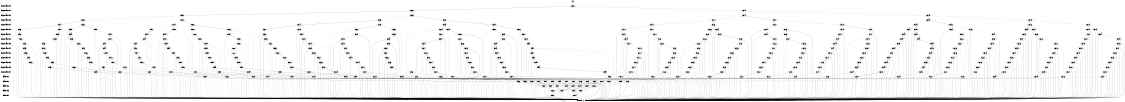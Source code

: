 digraph "DD" {
size = "7.5,10"
center = true;
edge [dir = none];
{ node [shape = plaintext];
  edge [style = invis];
  "CONST NODES" [style = invis];
" impl_pre0_fact1_bit0 " -> " impl_pre0_fact1_bit1 " -> " impl_pre0_fact1_bit2 " -> " impl_pre0_fact1_bit3 " -> " impl_pre0_fact1_bit4 " -> " impl_pre1_fact1_bit0 " -> " impl_pre1_fact1_bit1 " -> " impl_pre1_fact1_bit2 " -> " impl_pre1_fact1_bit3 " -> " impl_pre1_fact1_bit4 " -> " impl_pre2_fact1_bit0 " -> " impl_pre2_fact1_bit1 " -> " impl_pre2_fact1_bit2 " -> " impl_pre2_fact1_bit3 " -> " impl_pre2_fact1_bit4 " -> " eff_fact1_bit0 " -> " eff_fact1_bit1 " -> " eff_fact1_bit2 " -> " eff_fact1_bit3 " -> " eff_fact1_bit4 " -> "CONST NODES"; 
}
{ rank = same; node [shape = box]; edge [style = invis];
"F0"; }
{ rank = same; " impl_pre0_fact1_bit0 ";
"0x31e0";
}
{ rank = same; " impl_pre0_fact1_bit1 ";
"0x31df";
"0x3060";
}
{ rank = same; " impl_pre0_fact1_bit2 ";
"0x31de";
"0x317f";
"0x305f";
"0x2f8e";
}
{ rank = same; " impl_pre0_fact1_bit3 ";
"0x305e";
"0x2f8d";
"0x31ae";
"0x31dd";
"0x2f1e";
"0x314f";
"0x302b";
"0x317e";
}
{ rank = same; " impl_pre0_fact1_bit4 ";
"0x3137";
"0x31ad";
"0x305d";
"0x3166";
"0x31dc";
"0x2f1d";
"0x314e";
"0x317d";
"0x300f";
"0x2f71";
"0x2ee3";
"0x3044";
"0x3196";
"0x31c5";
"0x302a";
"0x2f8c";
}
{ rank = same; " impl_pre1_fact1_bit0 ";
"0x2f63";
"0x3050";
"0x3142";
"0x31a1";
"0x305c";
"0x2f8b";
"0x3165";
"0x31c4";
"0x2ee2";
"0x2f0e";
"0x312b";
"0x318a";
"0x2f1c";
"0x314d";
"0x31ac";
"0x301d";
"0x3029";
"0x3037";
"0x3043";
"0x2f70";
"0x3171";
"0x31d0";
"0x2f7e";
"0x2ec5";
"0x3136";
"0x3195";
"0x315a";
"0x31b9";
"0x3002";
"0x317c";
"0x300e";
"0x31db";
}
{ rank = same; " impl_pre1_fact1_bit1 ";
"0x3042";
"0x2f6f";
"0x31a0";
"0x2f7d";
"0x3135";
"0x3141";
"0x3028";
"0x2ec4";
"0x31c3";
"0x3159";
"0x317b";
"0x300d";
"0x3189";
"0x304f";
"0x31ab";
"0x2f62";
"0x31cf";
"0x312a";
"0x3036";
"0x2f8a";
"0x314c";
"0x3194";
"0x3164";
"0x2ee1";
"0x3170";
"0x305b";
"0x301c";
"0x31b8";
"0x2f0d";
"0x2f1b";
"0x31da";
"0x3001";
}
{ rank = same; " impl_pre1_fact1_bit2 ";
"0x3129";
"0x2f89";
"0x3163";
"0x31c2";
"0x314b";
"0x2ee0";
"0x2f6e";
"0x3193";
"0x2f0c";
"0x304e";
"0x319f";
"0x2f1a";
"0x301b";
"0x3027";
"0x316f";
"0x31ce";
"0x3035";
"0x3134";
"0x3140";
"0x2ec3";
"0x2f7c";
"0x305a";
"0x3158";
"0x31b7";
"0x3188";
"0x2f61";
"0x317a";
"0x31d9";
"0x31aa";
"0x3000";
"0x300c";
"0x3041";
}
{ rank = same; " impl_pre1_fact1_bit3 ";
"0x313f";
"0x319e";
"0x3034";
"0x3040";
"0x2f6d";
"0x2f88";
"0x3026";
"0x3133";
"0x2f0b";
"0x2ec2";
"0x3157";
"0x3187";
"0x304d";
"0x314a";
"0x31a9";
"0x2fff";
"0x300b";
"0x31c1";
"0x316e";
"0x31cd";
"0x2f60";
"0x2f19";
"0x3128";
"0x301a";
"0x2f7b";
"0x3059";
"0x3162";
"0x2edf";
"0x3192";
"0x3179";
"0x31d8";
"0x31b6";
}
{ rank = same; " impl_pre1_fact1_bit4 ";
"0x31cc";
"0x2f5f";
"0x2f87";
"0x3025";
"0x3161";
"0x304c";
"0x3127";
"0x31c0";
"0x2f6c";
"0x300a";
"0x316d";
"0x3149";
"0x31a8";
"0x2f0a";
"0x319d";
"0x31b5";
"0x3017";
"0x3033";
"0x2f18";
"0x3132";
"0x2f7a";
"0x3191";
"0x313e";
"0x2ec1";
"0x3058";
"0x2ede";
"0x3156";
"0x3186";
"0x3178";
"0x31d7";
"0x303f";
"0x2ffe";
}
{ rank = same; " impl_pre2_fact1_bit0 ";
"0x3016";
"0x3024";
"0x3032";
"0x3160";
"0x303e";
"0x31bf";
"0x2f6b";
"0x2f79";
"0x2ec0";
"0x3126";
"0x3185";
"0x3148";
"0x31a7";
"0x2ffd";
"0x3009";
"0x316c";
"0x31cb";
"0x2f5e";
"0x3131";
"0x3190";
"0x304b";
"0x3057";
"0x2f86";
"0x3155";
"0x31b4";
"0x2edd";
"0x3177";
"0x31d6";
"0x2f09";
"0x2f17";
"0x313d";
"0x319c";
}
{ rank = same; " impl_pre2_fact1_bit1 ";
"0x3023";
"0x31be";
"0x2f5d";
"0x3125";
"0x2f85";
"0x3008";
"0x3147";
"0x3184";
"0x315f";
"0x304a";
"0x2edc";
"0x316b";
"0x31a6";
"0x2f08";
"0x2f16";
"0x31ca";
"0x3031";
"0x318f";
"0x3015";
"0x2f6a";
"0x2f78";
"0x3130";
"0x3056";
"0x313c";
"0x2ebf";
"0x31b3";
"0x3154";
"0x31d5";
"0x2ffc";
"0x3176";
"0x303d";
"0x319b";
}
{ rank = same; " impl_pre2_fact1_bit2 ";
"0x3014";
"0x315e";
"0x3022";
"0x31bd";
"0x2f69";
"0x312f";
"0x313b";
"0x2ebe";
"0x3049";
"0x3183";
"0x316a";
"0x31a5";
"0x31c9";
"0x2ffb";
"0x3030";
"0x3007";
"0x2f77";
"0x3124";
"0x3055";
"0x3153";
"0x31b2";
"0x3146";
"0x2f5c";
"0x3175";
"0x31d4";
"0x2edb";
"0x303c";
"0x318e";
"0x2f07";
"0x319a";
"0x2f15";
"0x2f84";
}
{ rank = same; " impl_pre2_fact1_bit3 ";
"0x2f06";
"0x2f5b";
"0x3123";
"0x3048";
"0x3145";
"0x31a4";
"0x315d";
"0x2eda";
"0x318d";
"0x3169";
"0x31c8";
"0x2f14";
"0x31b1";
"0x3013";
"0x2f76";
"0x302f";
"0x303b";
"0x3054";
"0x2f68";
"0x312e";
"0x2ebd";
"0x3174";
"0x3152";
"0x31d3";
"0x3182";
"0x313a";
"0x3199";
"0x2ffa";
"0x3006";
"0x2f83";
"0x31bc";
"0x3021";
}
{ rank = same; " impl_pre2_fact1_bit4 ";
"0x302e";
"0x2f67";
"0x3005";
"0x2f75";
"0x3139";
"0x2ebc";
"0x3144";
"0x31a3";
"0x3151";
"0x3181";
"0x2f13";
"0x2ff9";
"0x312d";
"0x318c";
"0x31c7";
"0x3053";
"0x2f5a";
"0x2ed9";
"0x3047";
"0x3122";
"0x3173";
"0x31d2";
"0x303a";
"0x3168";
"0x2f05";
"0x3198";
"0x2f82";
"0x3020";
"0x31b0";
"0x315c";
"0x31bb";
"0x3012";
}
{ rank = same; " eff_fact1_bit0 ";
"0x315b";
"0x318b";
"0x2f59";
"0x3046";
"0x3052";
"0x31c6";
"0x2f81";
"0x2ed8";
"0x31af";
"0x2f04";
"0x3143";
"0x2f12";
"0x3197";
"0x3167";
"0x3011";
"0x301f";
"0x31d1";
"0x312c";
"0x302d";
"0x3039";
"0x2f66";
"0x3121";
"0x2f74";
"0x3150";
"0x3180";
"0x2ebb";
"0x31ba";
"0x3172";
"0x31a2";
"0x2ff8";
"0x3138";
"0x3004";
}
{ rank = same; " eff_fact1_bit1 ";
"0x3038";
"0x2f65";
"0x2f73";
"0x2eba";
"0x301e";
"0x3045";
"0x3003";
"0x2f58";
"0x2ff7";
"0x302c";
"0x2f80";
"0x2ed7";
"0x2f03";
"0x3051";
"0x2f11";
"0x3010";
}
{ rank = same; " eff_fact1_bit2 ";
"0x2ed6";
"0x2f7f";
"0x2f02";
"0x2f10";
"0x2f64";
"0x2f57";
"0x2eb9";
"0x2f72";
}
{ rank = same; " eff_fact1_bit3 ";
"0x2eb8";
"0x2f0f";
"0x2f01";
"0x2ed5";
}
{ rank = same; " eff_fact1_bit4 ";
"0x2ed4";
"0x2eb7";
}
{ rank = same; "CONST NODES";
{ node [shape = box]; "0x241c";
"0x241b";
}
}
"F0" -> "0x31e0" [style = solid];
"0x31e0" -> "0x3060";
"0x31e0" -> "0x31df" [style = dashed];
"0x31df" -> "0x317f";
"0x31df" -> "0x31de" [style = dashed];
"0x3060" -> "0x2f8e";
"0x3060" -> "0x305f" [style = dashed];
"0x31de" -> "0x31ae";
"0x31de" -> "0x31dd" [style = dashed];
"0x317f" -> "0x314f";
"0x317f" -> "0x317e" [style = dashed];
"0x305f" -> "0x302b";
"0x305f" -> "0x305e" [style = dashed];
"0x2f8e" -> "0x2f1e";
"0x2f8e" -> "0x2f8d" [style = dashed];
"0x305e" -> "0x3044";
"0x305e" -> "0x305d" [style = dashed];
"0x2f8d" -> "0x2f71";
"0x2f8d" -> "0x2f8c" [style = dashed];
"0x31ae" -> "0x3196";
"0x31ae" -> "0x31ad" [style = dashed];
"0x31dd" -> "0x31c5";
"0x31dd" -> "0x31dc" [style = dashed];
"0x2f1e" -> "0x2ee3";
"0x2f1e" -> "0x2f1d" [style = dashed];
"0x314f" -> "0x3137";
"0x314f" -> "0x314e" [style = dashed];
"0x302b" -> "0x300f";
"0x302b" -> "0x302a" [style = dashed];
"0x317e" -> "0x3166";
"0x317e" -> "0x317d" [style = dashed];
"0x3137" -> "0x312b";
"0x3137" -> "0x3136" [style = dashed];
"0x31ad" -> "0x31a1";
"0x31ad" -> "0x31ac" [style = dashed];
"0x305d" -> "0x3050";
"0x305d" -> "0x305c" [style = dashed];
"0x3166" -> "0x315a";
"0x3166" -> "0x3165" [style = dashed];
"0x31dc" -> "0x31d0";
"0x31dc" -> "0x31db" [style = dashed];
"0x2f1d" -> "0x2f0e";
"0x2f1d" -> "0x2f1c" [style = dashed];
"0x314e" -> "0x3142";
"0x314e" -> "0x314d" [style = dashed];
"0x317d" -> "0x3171";
"0x317d" -> "0x317c" [style = dashed];
"0x300f" -> "0x3002";
"0x300f" -> "0x300e" [style = dashed];
"0x2f71" -> "0x2f63";
"0x2f71" -> "0x2f70" [style = dashed];
"0x2ee3" -> "0x2ec5";
"0x2ee3" -> "0x2ee2" [style = dashed];
"0x3044" -> "0x3037";
"0x3044" -> "0x3043" [style = dashed];
"0x3196" -> "0x318a";
"0x3196" -> "0x3195" [style = dashed];
"0x31c5" -> "0x31b9";
"0x31c5" -> "0x31c4" [style = dashed];
"0x302a" -> "0x301d";
"0x302a" -> "0x3029" [style = dashed];
"0x2f8c" -> "0x2f7e";
"0x2f8c" -> "0x2f8b" [style = dashed];
"0x2f63" -> "0x2f62";
"0x2f63" -> "0x241c" [style = dashed];
"0x3050" -> "0x304f";
"0x3050" -> "0x241c" [style = dashed];
"0x3142" -> "0x241c";
"0x3142" -> "0x3141" [style = dashed];
"0x31a1" -> "0x241c";
"0x31a1" -> "0x31a0" [style = dashed];
"0x305c" -> "0x305b";
"0x305c" -> "0x241c" [style = dashed];
"0x2f8b" -> "0x2f8a";
"0x2f8b" -> "0x241c" [style = dashed];
"0x3165" -> "0x241c";
"0x3165" -> "0x3164" [style = dashed];
"0x31c4" -> "0x241c";
"0x31c4" -> "0x31c3" [style = dashed];
"0x2ee2" -> "0x2ee1";
"0x2ee2" -> "0x241c" [style = dashed];
"0x2f0e" -> "0x2f0d";
"0x2f0e" -> "0x241c" [style = dashed];
"0x312b" -> "0x241c";
"0x312b" -> "0x312a" [style = dashed];
"0x318a" -> "0x241c";
"0x318a" -> "0x3189" [style = dashed];
"0x2f1c" -> "0x2f1b";
"0x2f1c" -> "0x241c" [style = dashed];
"0x314d" -> "0x241c";
"0x314d" -> "0x314c" [style = dashed];
"0x31ac" -> "0x241c";
"0x31ac" -> "0x31ab" [style = dashed];
"0x301d" -> "0x301c";
"0x301d" -> "0x241c" [style = dashed];
"0x3029" -> "0x3028";
"0x3029" -> "0x241c" [style = dashed];
"0x3037" -> "0x3036";
"0x3037" -> "0x241c" [style = dashed];
"0x3043" -> "0x3042";
"0x3043" -> "0x241c" [style = dashed];
"0x2f70" -> "0x2f6f";
"0x2f70" -> "0x241c" [style = dashed];
"0x3171" -> "0x241c";
"0x3171" -> "0x3170" [style = dashed];
"0x31d0" -> "0x241c";
"0x31d0" -> "0x31cf" [style = dashed];
"0x2f7e" -> "0x2f7d";
"0x2f7e" -> "0x241c" [style = dashed];
"0x2ec5" -> "0x2ec4";
"0x2ec5" -> "0x241c" [style = dashed];
"0x3136" -> "0x241c";
"0x3136" -> "0x3135" [style = dashed];
"0x3195" -> "0x241c";
"0x3195" -> "0x3194" [style = dashed];
"0x315a" -> "0x241c";
"0x315a" -> "0x3159" [style = dashed];
"0x31b9" -> "0x241c";
"0x31b9" -> "0x31b8" [style = dashed];
"0x3002" -> "0x3001";
"0x3002" -> "0x241c" [style = dashed];
"0x317c" -> "0x241c";
"0x317c" -> "0x317b" [style = dashed];
"0x300e" -> "0x300d";
"0x300e" -> "0x241c" [style = dashed];
"0x31db" -> "0x241c";
"0x31db" -> "0x31da" [style = dashed];
"0x3042" -> "0x241c";
"0x3042" -> "0x3041" [style = dashed];
"0x2f6f" -> "0x2f6e";
"0x2f6f" -> "0x241c" [style = dashed];
"0x31a0" -> "0x241c";
"0x31a0" -> "0x319f" [style = dashed];
"0x2f7d" -> "0x2f7c";
"0x2f7d" -> "0x241c" [style = dashed];
"0x3135" -> "0x3134";
"0x3135" -> "0x241c" [style = dashed];
"0x3141" -> "0x3140";
"0x3141" -> "0x241c" [style = dashed];
"0x3028" -> "0x241c";
"0x3028" -> "0x3027" [style = dashed];
"0x2ec4" -> "0x2ec3";
"0x2ec4" -> "0x241c" [style = dashed];
"0x31c3" -> "0x241c";
"0x31c3" -> "0x31c2" [style = dashed];
"0x3159" -> "0x3158";
"0x3159" -> "0x241c" [style = dashed];
"0x317b" -> "0x317a";
"0x317b" -> "0x241c" [style = dashed];
"0x300d" -> "0x241c";
"0x300d" -> "0x300c" [style = dashed];
"0x3189" -> "0x241c";
"0x3189" -> "0x3188" [style = dashed];
"0x304f" -> "0x241c";
"0x304f" -> "0x304e" [style = dashed];
"0x31ab" -> "0x241c";
"0x31ab" -> "0x31aa" [style = dashed];
"0x2f62" -> "0x2f61";
"0x2f62" -> "0x241c" [style = dashed];
"0x31cf" -> "0x241c";
"0x31cf" -> "0x31ce" [style = dashed];
"0x312a" -> "0x3129";
"0x312a" -> "0x241c" [style = dashed];
"0x3036" -> "0x241c";
"0x3036" -> "0x3035" [style = dashed];
"0x2f8a" -> "0x2f89";
"0x2f8a" -> "0x241c" [style = dashed];
"0x314c" -> "0x314b";
"0x314c" -> "0x241c" [style = dashed];
"0x3194" -> "0x241c";
"0x3194" -> "0x3193" [style = dashed];
"0x3164" -> "0x3163";
"0x3164" -> "0x241c" [style = dashed];
"0x2ee1" -> "0x2ee0";
"0x2ee1" -> "0x241c" [style = dashed];
"0x3170" -> "0x316f";
"0x3170" -> "0x241c" [style = dashed];
"0x305b" -> "0x241c";
"0x305b" -> "0x305a" [style = dashed];
"0x301c" -> "0x241c";
"0x301c" -> "0x301b" [style = dashed];
"0x31b8" -> "0x241c";
"0x31b8" -> "0x31b7" [style = dashed];
"0x2f0d" -> "0x2f0c";
"0x2f0d" -> "0x241c" [style = dashed];
"0x2f1b" -> "0x2f1a";
"0x2f1b" -> "0x241c" [style = dashed];
"0x31da" -> "0x241c";
"0x31da" -> "0x31d9" [style = dashed];
"0x3001" -> "0x241c";
"0x3001" -> "0x3000" [style = dashed];
"0x3129" -> "0x3128";
"0x3129" -> "0x241c" [style = dashed];
"0x2f89" -> "0x241c";
"0x2f89" -> "0x2f88" [style = dashed];
"0x3163" -> "0x241c";
"0x3163" -> "0x3162" [style = dashed];
"0x31c2" -> "0x241c";
"0x31c2" -> "0x31c1" [style = dashed];
"0x314b" -> "0x314a";
"0x314b" -> "0x241c" [style = dashed];
"0x2ee0" -> "0x2edf";
"0x2ee0" -> "0x241c" [style = dashed];
"0x2f6e" -> "0x241c";
"0x2f6e" -> "0x2f6d" [style = dashed];
"0x3193" -> "0x3192";
"0x3193" -> "0x241c" [style = dashed];
"0x2f0c" -> "0x2f0b";
"0x2f0c" -> "0x241c" [style = dashed];
"0x304e" -> "0x241c";
"0x304e" -> "0x304d" [style = dashed];
"0x319f" -> "0x319e";
"0x319f" -> "0x241c" [style = dashed];
"0x2f1a" -> "0x2f19";
"0x2f1a" -> "0x241c" [style = dashed];
"0x301b" -> "0x301a";
"0x301b" -> "0x241c" [style = dashed];
"0x3027" -> "0x3026";
"0x3027" -> "0x241c" [style = dashed];
"0x316f" -> "0x241c";
"0x316f" -> "0x316e" [style = dashed];
"0x31ce" -> "0x241c";
"0x31ce" -> "0x31cd" [style = dashed];
"0x3035" -> "0x241c";
"0x3035" -> "0x3034" [style = dashed];
"0x3134" -> "0x3133";
"0x3134" -> "0x241c" [style = dashed];
"0x3140" -> "0x313f";
"0x3140" -> "0x241c" [style = dashed];
"0x2ec3" -> "0x2ec2";
"0x2ec3" -> "0x241c" [style = dashed];
"0x2f7c" -> "0x241c";
"0x2f7c" -> "0x2f7b" [style = dashed];
"0x305a" -> "0x241c";
"0x305a" -> "0x3059" [style = dashed];
"0x3158" -> "0x241c";
"0x3158" -> "0x3157" [style = dashed];
"0x31b7" -> "0x241c";
"0x31b7" -> "0x31b6" [style = dashed];
"0x3188" -> "0x3187";
"0x3188" -> "0x241c" [style = dashed];
"0x2f61" -> "0x241c";
"0x2f61" -> "0x2f60" [style = dashed];
"0x317a" -> "0x241c";
"0x317a" -> "0x3179" [style = dashed];
"0x31d9" -> "0x241c";
"0x31d9" -> "0x31d8" [style = dashed];
"0x31aa" -> "0x31a9";
"0x31aa" -> "0x241c" [style = dashed];
"0x3000" -> "0x2fff";
"0x3000" -> "0x241c" [style = dashed];
"0x300c" -> "0x300b";
"0x300c" -> "0x241c" [style = dashed];
"0x3041" -> "0x241c";
"0x3041" -> "0x3040" [style = dashed];
"0x313f" -> "0x241c";
"0x313f" -> "0x313e" [style = dashed];
"0x319e" -> "0x241c";
"0x319e" -> "0x319d" [style = dashed];
"0x3034" -> "0x3033";
"0x3034" -> "0x241c" [style = dashed];
"0x3040" -> "0x303f";
"0x3040" -> "0x241c" [style = dashed];
"0x2f6d" -> "0x2f6c";
"0x2f6d" -> "0x241c" [style = dashed];
"0x2f88" -> "0x241c";
"0x2f88" -> "0x2f87" [style = dashed];
"0x3026" -> "0x241c";
"0x3026" -> "0x3025" [style = dashed];
"0x3133" -> "0x3132";
"0x3133" -> "0x241c" [style = dashed];
"0x2f0b" -> "0x241c";
"0x2f0b" -> "0x2f0a" [style = dashed];
"0x2ec2" -> "0x2ec1";
"0x2ec2" -> "0x241c" [style = dashed];
"0x3157" -> "0x3156";
"0x3157" -> "0x241c" [style = dashed];
"0x3187" -> "0x3186";
"0x3187" -> "0x241c" [style = dashed];
"0x304d" -> "0x241c";
"0x304d" -> "0x304c" [style = dashed];
"0x314a" -> "0x241c";
"0x314a" -> "0x3149" [style = dashed];
"0x31a9" -> "0x241c";
"0x31a9" -> "0x31a8" [style = dashed];
"0x2fff" -> "0x2ffe";
"0x2fff" -> "0x241c" [style = dashed];
"0x300b" -> "0x300a";
"0x300b" -> "0x241c" [style = dashed];
"0x31c1" -> "0x31c0";
"0x31c1" -> "0x241c" [style = dashed];
"0x316e" -> "0x241c";
"0x316e" -> "0x316d" [style = dashed];
"0x31cd" -> "0x241c";
"0x31cd" -> "0x31cc" [style = dashed];
"0x2f60" -> "0x2f5f";
"0x2f60" -> "0x241c" [style = dashed];
"0x2f19" -> "0x241c";
"0x2f19" -> "0x2f18" [style = dashed];
"0x3128" -> "0x3127";
"0x3128" -> "0x241c" [style = dashed];
"0x301a" -> "0x241c";
"0x301a" -> "0x3017" [style = dashed];
"0x2f7b" -> "0x241c";
"0x2f7b" -> "0x2f7a" [style = dashed];
"0x3059" -> "0x241c";
"0x3059" -> "0x3058" [style = dashed];
"0x3162" -> "0x3161";
"0x3162" -> "0x241c" [style = dashed];
"0x2edf" -> "0x2ede";
"0x2edf" -> "0x241c" [style = dashed];
"0x3192" -> "0x3191";
"0x3192" -> "0x241c" [style = dashed];
"0x3179" -> "0x241c";
"0x3179" -> "0x3178" [style = dashed];
"0x31d8" -> "0x241c";
"0x31d8" -> "0x31d7" [style = dashed];
"0x31b6" -> "0x31b5";
"0x31b6" -> "0x241c" [style = dashed];
"0x31cc" -> "0x31cb";
"0x31cc" -> "0x241c" [style = dashed];
"0x2f5f" -> "0x2f5e";
"0x2f5f" -> "0x241c" [style = dashed];
"0x2f87" -> "0x241c";
"0x2f87" -> "0x2f86" [style = dashed];
"0x3025" -> "0x241c";
"0x3025" -> "0x3024" [style = dashed];
"0x3161" -> "0x241c";
"0x3161" -> "0x3160" [style = dashed];
"0x304c" -> "0x304b";
"0x304c" -> "0x241c" [style = dashed];
"0x3127" -> "0x3126";
"0x3127" -> "0x241c" [style = dashed];
"0x31c0" -> "0x241c";
"0x31c0" -> "0x31bf" [style = dashed];
"0x2f6c" -> "0x241c";
"0x2f6c" -> "0x2f6b" [style = dashed];
"0x300a" -> "0x241c";
"0x300a" -> "0x3009" [style = dashed];
"0x316d" -> "0x316c";
"0x316d" -> "0x241c" [style = dashed];
"0x3149" -> "0x241c";
"0x3149" -> "0x3148" [style = dashed];
"0x31a8" -> "0x241c";
"0x31a8" -> "0x31a7" [style = dashed];
"0x2f0a" -> "0x2f09";
"0x2f0a" -> "0x241c" [style = dashed];
"0x319d" -> "0x319c";
"0x319d" -> "0x241c" [style = dashed];
"0x31b5" -> "0x31b4";
"0x31b5" -> "0x241c" [style = dashed];
"0x3017" -> "0x3016";
"0x3017" -> "0x241c" [style = dashed];
"0x3033" -> "0x3032";
"0x3033" -> "0x241c" [style = dashed];
"0x2f18" -> "0x241c";
"0x2f18" -> "0x2f17" [style = dashed];
"0x3132" -> "0x241c";
"0x3132" -> "0x3131" [style = dashed];
"0x2f7a" -> "0x2f79";
"0x2f7a" -> "0x241c" [style = dashed];
"0x3191" -> "0x241c";
"0x3191" -> "0x3190" [style = dashed];
"0x313e" -> "0x313d";
"0x313e" -> "0x241c" [style = dashed];
"0x2ec1" -> "0x2ec0";
"0x2ec1" -> "0x241c" [style = dashed];
"0x3058" -> "0x241c";
"0x3058" -> "0x3057" [style = dashed];
"0x2ede" -> "0x241c";
"0x2ede" -> "0x2edd" [style = dashed];
"0x3156" -> "0x3155";
"0x3156" -> "0x241c" [style = dashed];
"0x3186" -> "0x3185";
"0x3186" -> "0x241c" [style = dashed];
"0x3178" -> "0x241c";
"0x3178" -> "0x3177" [style = dashed];
"0x31d7" -> "0x241c";
"0x31d7" -> "0x31d6" [style = dashed];
"0x303f" -> "0x241c";
"0x303f" -> "0x303e" [style = dashed];
"0x2ffe" -> "0x2ffd";
"0x2ffe" -> "0x241c" [style = dashed];
"0x3016" -> "0x3015";
"0x3016" -> "0x241c" [style = dashed];
"0x3024" -> "0x3023";
"0x3024" -> "0x241c" [style = dashed];
"0x3032" -> "0x3031";
"0x3032" -> "0x241c" [style = dashed];
"0x3160" -> "0x241c";
"0x3160" -> "0x315f" [style = dashed];
"0x303e" -> "0x303d";
"0x303e" -> "0x241c" [style = dashed];
"0x31bf" -> "0x241c";
"0x31bf" -> "0x31be" [style = dashed];
"0x2f6b" -> "0x2f6a";
"0x2f6b" -> "0x241c" [style = dashed];
"0x2f79" -> "0x2f78";
"0x2f79" -> "0x241c" [style = dashed];
"0x2ec0" -> "0x2ebf";
"0x2ec0" -> "0x241c" [style = dashed];
"0x3126" -> "0x241c";
"0x3126" -> "0x3125" [style = dashed];
"0x3185" -> "0x241c";
"0x3185" -> "0x3184" [style = dashed];
"0x3148" -> "0x241c";
"0x3148" -> "0x3147" [style = dashed];
"0x31a7" -> "0x241c";
"0x31a7" -> "0x31a6" [style = dashed];
"0x2ffd" -> "0x2ffc";
"0x2ffd" -> "0x241c" [style = dashed];
"0x3009" -> "0x3008";
"0x3009" -> "0x241c" [style = dashed];
"0x316c" -> "0x241c";
"0x316c" -> "0x316b" [style = dashed];
"0x31cb" -> "0x241c";
"0x31cb" -> "0x31ca" [style = dashed];
"0x2f5e" -> "0x2f5d";
"0x2f5e" -> "0x241c" [style = dashed];
"0x3131" -> "0x241c";
"0x3131" -> "0x3130" [style = dashed];
"0x3190" -> "0x241c";
"0x3190" -> "0x318f" [style = dashed];
"0x304b" -> "0x304a";
"0x304b" -> "0x241c" [style = dashed];
"0x3057" -> "0x3056";
"0x3057" -> "0x241c" [style = dashed];
"0x2f86" -> "0x2f85";
"0x2f86" -> "0x241c" [style = dashed];
"0x3155" -> "0x241c";
"0x3155" -> "0x3154" [style = dashed];
"0x31b4" -> "0x241c";
"0x31b4" -> "0x31b3" [style = dashed];
"0x2edd" -> "0x2edc";
"0x2edd" -> "0x241c" [style = dashed];
"0x3177" -> "0x241c";
"0x3177" -> "0x3176" [style = dashed];
"0x31d6" -> "0x241c";
"0x31d6" -> "0x31d5" [style = dashed];
"0x2f09" -> "0x2f08";
"0x2f09" -> "0x241c" [style = dashed];
"0x2f17" -> "0x2f16";
"0x2f17" -> "0x241c" [style = dashed];
"0x313d" -> "0x241c";
"0x313d" -> "0x313c" [style = dashed];
"0x319c" -> "0x241c";
"0x319c" -> "0x319b" [style = dashed];
"0x3023" -> "0x241c";
"0x3023" -> "0x3022" [style = dashed];
"0x31be" -> "0x241c";
"0x31be" -> "0x31bd" [style = dashed];
"0x2f5d" -> "0x2f5c";
"0x2f5d" -> "0x241c" [style = dashed];
"0x3125" -> "0x3124";
"0x3125" -> "0x241c" [style = dashed];
"0x2f85" -> "0x2f84";
"0x2f85" -> "0x241c" [style = dashed];
"0x3008" -> "0x241c";
"0x3008" -> "0x3007" [style = dashed];
"0x3147" -> "0x3146";
"0x3147" -> "0x241c" [style = dashed];
"0x3184" -> "0x241c";
"0x3184" -> "0x3183" [style = dashed];
"0x315f" -> "0x315e";
"0x315f" -> "0x241c" [style = dashed];
"0x304a" -> "0x241c";
"0x304a" -> "0x3049" [style = dashed];
"0x2edc" -> "0x2edb";
"0x2edc" -> "0x241c" [style = dashed];
"0x316b" -> "0x316a";
"0x316b" -> "0x241c" [style = dashed];
"0x31a6" -> "0x241c";
"0x31a6" -> "0x31a5" [style = dashed];
"0x2f08" -> "0x2f07";
"0x2f08" -> "0x241c" [style = dashed];
"0x2f16" -> "0x2f15";
"0x2f16" -> "0x241c" [style = dashed];
"0x31ca" -> "0x241c";
"0x31ca" -> "0x31c9" [style = dashed];
"0x3031" -> "0x241c";
"0x3031" -> "0x3030" [style = dashed];
"0x318f" -> "0x241c";
"0x318f" -> "0x318e" [style = dashed];
"0x3015" -> "0x241c";
"0x3015" -> "0x3014" [style = dashed];
"0x2f6a" -> "0x2f69";
"0x2f6a" -> "0x241c" [style = dashed];
"0x2f78" -> "0x2f77";
"0x2f78" -> "0x241c" [style = dashed];
"0x3130" -> "0x312f";
"0x3130" -> "0x241c" [style = dashed];
"0x3056" -> "0x241c";
"0x3056" -> "0x3055" [style = dashed];
"0x313c" -> "0x313b";
"0x313c" -> "0x241c" [style = dashed];
"0x2ebf" -> "0x2ebe";
"0x2ebf" -> "0x241c" [style = dashed];
"0x31b3" -> "0x241c";
"0x31b3" -> "0x31b2" [style = dashed];
"0x3154" -> "0x3153";
"0x3154" -> "0x241c" [style = dashed];
"0x31d5" -> "0x241c";
"0x31d5" -> "0x31d4" [style = dashed];
"0x2ffc" -> "0x241c";
"0x2ffc" -> "0x2ffb" [style = dashed];
"0x3176" -> "0x3175";
"0x3176" -> "0x241c" [style = dashed];
"0x303d" -> "0x241c";
"0x303d" -> "0x303c" [style = dashed];
"0x319b" -> "0x241c";
"0x319b" -> "0x319a" [style = dashed];
"0x3014" -> "0x3013";
"0x3014" -> "0x241c" [style = dashed];
"0x315e" -> "0x241c";
"0x315e" -> "0x315d" [style = dashed];
"0x3022" -> "0x3021";
"0x3022" -> "0x241c" [style = dashed];
"0x31bd" -> "0x241c";
"0x31bd" -> "0x31bc" [style = dashed];
"0x2f69" -> "0x241c";
"0x2f69" -> "0x2f68" [style = dashed];
"0x312f" -> "0x312e";
"0x312f" -> "0x241c" [style = dashed];
"0x313b" -> "0x313a";
"0x313b" -> "0x241c" [style = dashed];
"0x2ebe" -> "0x2ebd";
"0x2ebe" -> "0x241c" [style = dashed];
"0x3049" -> "0x241c";
"0x3049" -> "0x3048" [style = dashed];
"0x3183" -> "0x3182";
"0x3183" -> "0x241c" [style = dashed];
"0x316a" -> "0x241c";
"0x316a" -> "0x3169" [style = dashed];
"0x31a5" -> "0x31a4";
"0x31a5" -> "0x241c" [style = dashed];
"0x31c9" -> "0x241c";
"0x31c9" -> "0x31c8" [style = dashed];
"0x2ffb" -> "0x2ffa";
"0x2ffb" -> "0x241c" [style = dashed];
"0x3030" -> "0x241c";
"0x3030" -> "0x302f" [style = dashed];
"0x3007" -> "0x3006";
"0x3007" -> "0x241c" [style = dashed];
"0x2f77" -> "0x241c";
"0x2f77" -> "0x2f76" [style = dashed];
"0x3124" -> "0x3123";
"0x3124" -> "0x241c" [style = dashed];
"0x3055" -> "0x241c";
"0x3055" -> "0x3054" [style = dashed];
"0x3153" -> "0x241c";
"0x3153" -> "0x3152" [style = dashed];
"0x31b2" -> "0x241c";
"0x31b2" -> "0x31b1" [style = dashed];
"0x3146" -> "0x3145";
"0x3146" -> "0x241c" [style = dashed];
"0x2f5c" -> "0x241c";
"0x2f5c" -> "0x2f5b" [style = dashed];
"0x3175" -> "0x241c";
"0x3175" -> "0x3174" [style = dashed];
"0x31d4" -> "0x241c";
"0x31d4" -> "0x31d3" [style = dashed];
"0x2edb" -> "0x2eda";
"0x2edb" -> "0x241c" [style = dashed];
"0x303c" -> "0x241c";
"0x303c" -> "0x303b" [style = dashed];
"0x318e" -> "0x318d";
"0x318e" -> "0x241c" [style = dashed];
"0x2f07" -> "0x2f06";
"0x2f07" -> "0x241c" [style = dashed];
"0x319a" -> "0x3199";
"0x319a" -> "0x241c" [style = dashed];
"0x2f15" -> "0x2f14";
"0x2f15" -> "0x241c" [style = dashed];
"0x2f84" -> "0x241c";
"0x2f84" -> "0x2f83" [style = dashed];
"0x2f06" -> "0x241c";
"0x2f06" -> "0x2f05" [style = dashed];
"0x2f5b" -> "0x2f5a";
"0x2f5b" -> "0x241c" [style = dashed];
"0x3123" -> "0x3122";
"0x3123" -> "0x241c" [style = dashed];
"0x3048" -> "0x241c";
"0x3048" -> "0x3047" [style = dashed];
"0x3145" -> "0x241c";
"0x3145" -> "0x3144" [style = dashed];
"0x31a4" -> "0x241c";
"0x31a4" -> "0x31a3" [style = dashed];
"0x315d" -> "0x315c";
"0x315d" -> "0x241c" [style = dashed];
"0x2eda" -> "0x2ed9";
"0x2eda" -> "0x241c" [style = dashed];
"0x318d" -> "0x318c";
"0x318d" -> "0x241c" [style = dashed];
"0x3169" -> "0x241c";
"0x3169" -> "0x3168" [style = dashed];
"0x31c8" -> "0x241c";
"0x31c8" -> "0x31c7" [style = dashed];
"0x2f14" -> "0x241c";
"0x2f14" -> "0x2f13" [style = dashed];
"0x31b1" -> "0x31b0";
"0x31b1" -> "0x241c" [style = dashed];
"0x3013" -> "0x241c";
"0x3013" -> "0x3012" [style = dashed];
"0x2f76" -> "0x241c";
"0x2f76" -> "0x2f75" [style = dashed];
"0x302f" -> "0x302e";
"0x302f" -> "0x241c" [style = dashed];
"0x303b" -> "0x303a";
"0x303b" -> "0x241c" [style = dashed];
"0x3054" -> "0x241c";
"0x3054" -> "0x3053" [style = dashed];
"0x2f68" -> "0x2f67";
"0x2f68" -> "0x241c" [style = dashed];
"0x312e" -> "0x312d";
"0x312e" -> "0x241c" [style = dashed];
"0x2ebd" -> "0x2ebc";
"0x2ebd" -> "0x241c" [style = dashed];
"0x3174" -> "0x241c";
"0x3174" -> "0x3173" [style = dashed];
"0x3152" -> "0x3151";
"0x3152" -> "0x241c" [style = dashed];
"0x31d3" -> "0x241c";
"0x31d3" -> "0x31d2" [style = dashed];
"0x3182" -> "0x3181";
"0x3182" -> "0x241c" [style = dashed];
"0x313a" -> "0x241c";
"0x313a" -> "0x3139" [style = dashed];
"0x3199" -> "0x241c";
"0x3199" -> "0x3198" [style = dashed];
"0x2ffa" -> "0x2ff9";
"0x2ffa" -> "0x241c" [style = dashed];
"0x3006" -> "0x3005";
"0x3006" -> "0x241c" [style = dashed];
"0x2f83" -> "0x241c";
"0x2f83" -> "0x2f82" [style = dashed];
"0x31bc" -> "0x31bb";
"0x31bc" -> "0x241c" [style = dashed];
"0x3021" -> "0x241c";
"0x3021" -> "0x3020" [style = dashed];
"0x302e" -> "0x302d";
"0x302e" -> "0x241c" [style = dashed];
"0x2f67" -> "0x241c";
"0x2f67" -> "0x2f66" [style = dashed];
"0x3005" -> "0x241c";
"0x3005" -> "0x3004" [style = dashed];
"0x2f75" -> "0x2f74";
"0x2f75" -> "0x241c" [style = dashed];
"0x3139" -> "0x3138";
"0x3139" -> "0x241c" [style = dashed];
"0x2ebc" -> "0x2ebb";
"0x2ebc" -> "0x241c" [style = dashed];
"0x3144" -> "0x241c";
"0x3144" -> "0x3143" [style = dashed];
"0x31a3" -> "0x241c";
"0x31a3" -> "0x31a2" [style = dashed];
"0x3151" -> "0x3150";
"0x3151" -> "0x241c" [style = dashed];
"0x3181" -> "0x3180";
"0x3181" -> "0x241c" [style = dashed];
"0x2f13" -> "0x241c";
"0x2f13" -> "0x2f12" [style = dashed];
"0x2ff9" -> "0x2ff8";
"0x2ff9" -> "0x241c" [style = dashed];
"0x312d" -> "0x241c";
"0x312d" -> "0x312c" [style = dashed];
"0x318c" -> "0x241c";
"0x318c" -> "0x318b" [style = dashed];
"0x31c7" -> "0x31c6";
"0x31c7" -> "0x241c" [style = dashed];
"0x3053" -> "0x241c";
"0x3053" -> "0x3052" [style = dashed];
"0x2f5a" -> "0x2f59";
"0x2f5a" -> "0x241c" [style = dashed];
"0x2ed9" -> "0x241c";
"0x2ed9" -> "0x2ed8" [style = dashed];
"0x3047" -> "0x3046";
"0x3047" -> "0x241c" [style = dashed];
"0x3122" -> "0x3121";
"0x3122" -> "0x241c" [style = dashed];
"0x3173" -> "0x241c";
"0x3173" -> "0x3172" [style = dashed];
"0x31d2" -> "0x241c";
"0x31d2" -> "0x31d1" [style = dashed];
"0x303a" -> "0x241c";
"0x303a" -> "0x3039" [style = dashed];
"0x3168" -> "0x3167";
"0x3168" -> "0x241c" [style = dashed];
"0x2f05" -> "0x2f04";
"0x2f05" -> "0x241c" [style = dashed];
"0x3198" -> "0x3197";
"0x3198" -> "0x241c" [style = dashed];
"0x2f82" -> "0x241c";
"0x2f82" -> "0x2f81" [style = dashed];
"0x3020" -> "0x241c";
"0x3020" -> "0x301f" [style = dashed];
"0x31b0" -> "0x31af";
"0x31b0" -> "0x241c" [style = dashed];
"0x315c" -> "0x241c";
"0x315c" -> "0x315b" [style = dashed];
"0x31bb" -> "0x241c";
"0x31bb" -> "0x31ba" [style = dashed];
"0x3012" -> "0x3011";
"0x3012" -> "0x241c" [style = dashed];
"0x315b" -> "0x241c";
"0x315b" -> "0x2f65" [style = dashed];
"0x318b" -> "0x241c";
"0x318b" -> "0x3003" [style = dashed];
"0x2f59" -> "0x2f58";
"0x2f59" -> "0x241c" [style = dashed];
"0x3046" -> "0x3045";
"0x3046" -> "0x241c" [style = dashed];
"0x3052" -> "0x3051";
"0x3052" -> "0x241c" [style = dashed];
"0x31c6" -> "0x241c";
"0x31c6" -> "0x3045" [style = dashed];
"0x2f81" -> "0x2f80";
"0x2f81" -> "0x241c" [style = dashed];
"0x2ed8" -> "0x2ed7";
"0x2ed8" -> "0x241c" [style = dashed];
"0x31af" -> "0x241c";
"0x31af" -> "0x302c" [style = dashed];
"0x2f04" -> "0x2f03";
"0x2f04" -> "0x241c" [style = dashed];
"0x3143" -> "0x241c";
"0x3143" -> "0x2f11" [style = dashed];
"0x2f12" -> "0x2f11";
"0x2f12" -> "0x241c" [style = dashed];
"0x3197" -> "0x241c";
"0x3197" -> "0x3010" [style = dashed];
"0x3167" -> "0x241c";
"0x3167" -> "0x2f73" [style = dashed];
"0x3011" -> "0x3010";
"0x3011" -> "0x241c" [style = dashed];
"0x301f" -> "0x301e";
"0x301f" -> "0x241c" [style = dashed];
"0x31d1" -> "0x241c";
"0x31d1" -> "0x3051" [style = dashed];
"0x312c" -> "0x241c";
"0x312c" -> "0x2ed7" [style = dashed];
"0x302d" -> "0x302c";
"0x302d" -> "0x241c" [style = dashed];
"0x3039" -> "0x3038";
"0x3039" -> "0x241c" [style = dashed];
"0x2f66" -> "0x2f65";
"0x2f66" -> "0x241c" [style = dashed];
"0x3121" -> "0x241c";
"0x3121" -> "0x2eba" [style = dashed];
"0x2f74" -> "0x2f73";
"0x2f74" -> "0x241c" [style = dashed];
"0x3150" -> "0x241c";
"0x3150" -> "0x2f58" [style = dashed];
"0x3180" -> "0x241c";
"0x3180" -> "0x2ff7" [style = dashed];
"0x2ebb" -> "0x2eba";
"0x2ebb" -> "0x241c" [style = dashed];
"0x31ba" -> "0x241c";
"0x31ba" -> "0x3038" [style = dashed];
"0x3172" -> "0x241c";
"0x3172" -> "0x2f80" [style = dashed];
"0x31a2" -> "0x241c";
"0x31a2" -> "0x301e" [style = dashed];
"0x2ff8" -> "0x2ff7";
"0x2ff8" -> "0x241c" [style = dashed];
"0x3138" -> "0x241c";
"0x3138" -> "0x2f03" [style = dashed];
"0x3004" -> "0x3003";
"0x3004" -> "0x241c" [style = dashed];
"0x3038" -> "0x241c";
"0x3038" -> "0x2f64" [style = dashed];
"0x2f65" -> "0x2f64";
"0x2f65" -> "0x241c" [style = dashed];
"0x2f73" -> "0x2f72";
"0x2f73" -> "0x241c" [style = dashed];
"0x2eba" -> "0x2eb9";
"0x2eba" -> "0x241c" [style = dashed];
"0x301e" -> "0x241c";
"0x301e" -> "0x2f10" [style = dashed];
"0x3045" -> "0x241c";
"0x3045" -> "0x2f72" [style = dashed];
"0x3003" -> "0x241c";
"0x3003" -> "0x2ed6" [style = dashed];
"0x2f58" -> "0x2f57";
"0x2f58" -> "0x241c" [style = dashed];
"0x2ff7" -> "0x241c";
"0x2ff7" -> "0x2eb9" [style = dashed];
"0x302c" -> "0x241c";
"0x302c" -> "0x2f57" [style = dashed];
"0x2f80" -> "0x2f7f";
"0x2f80" -> "0x241c" [style = dashed];
"0x2ed7" -> "0x2ed6";
"0x2ed7" -> "0x241c" [style = dashed];
"0x2f03" -> "0x2f02";
"0x2f03" -> "0x241c" [style = dashed];
"0x3051" -> "0x241c";
"0x3051" -> "0x2f7f" [style = dashed];
"0x2f11" -> "0x2f10";
"0x2f11" -> "0x241c" [style = dashed];
"0x3010" -> "0x241c";
"0x3010" -> "0x2f02" [style = dashed];
"0x2ed6" -> "0x2ed5";
"0x2ed6" -> "0x241c" [style = dashed];
"0x2f7f" -> "0x241c";
"0x2f7f" -> "0x2f0f" [style = dashed];
"0x2f02" -> "0x2f01";
"0x2f02" -> "0x241c" [style = dashed];
"0x2f10" -> "0x2f0f";
"0x2f10" -> "0x241c" [style = dashed];
"0x2f64" -> "0x241c";
"0x2f64" -> "0x2ed5" [style = dashed];
"0x2f57" -> "0x241c";
"0x2f57" -> "0x2eb8" [style = dashed];
"0x2eb9" -> "0x2eb8";
"0x2eb9" -> "0x241c" [style = dashed];
"0x2f72" -> "0x241c";
"0x2f72" -> "0x2f01" [style = dashed];
"0x2eb8" -> "0x2eb7";
"0x2eb8" -> "0x241c" [style = dashed];
"0x2f0f" -> "0x241c";
"0x2f0f" -> "0x2ed4" [style = dashed];
"0x2f01" -> "0x241c";
"0x2f01" -> "0x2eb7" [style = dashed];
"0x2ed5" -> "0x2ed4";
"0x2ed5" -> "0x241c" [style = dashed];
"0x2ed4" -> "0x241c";
"0x2ed4" -> "0x241b" [style = dashed];
"0x2eb7" -> "0x241b";
"0x2eb7" -> "0x241c" [style = dashed];
"0x241c" [label = "0"];
"0x241b" [label = "1"];
}
